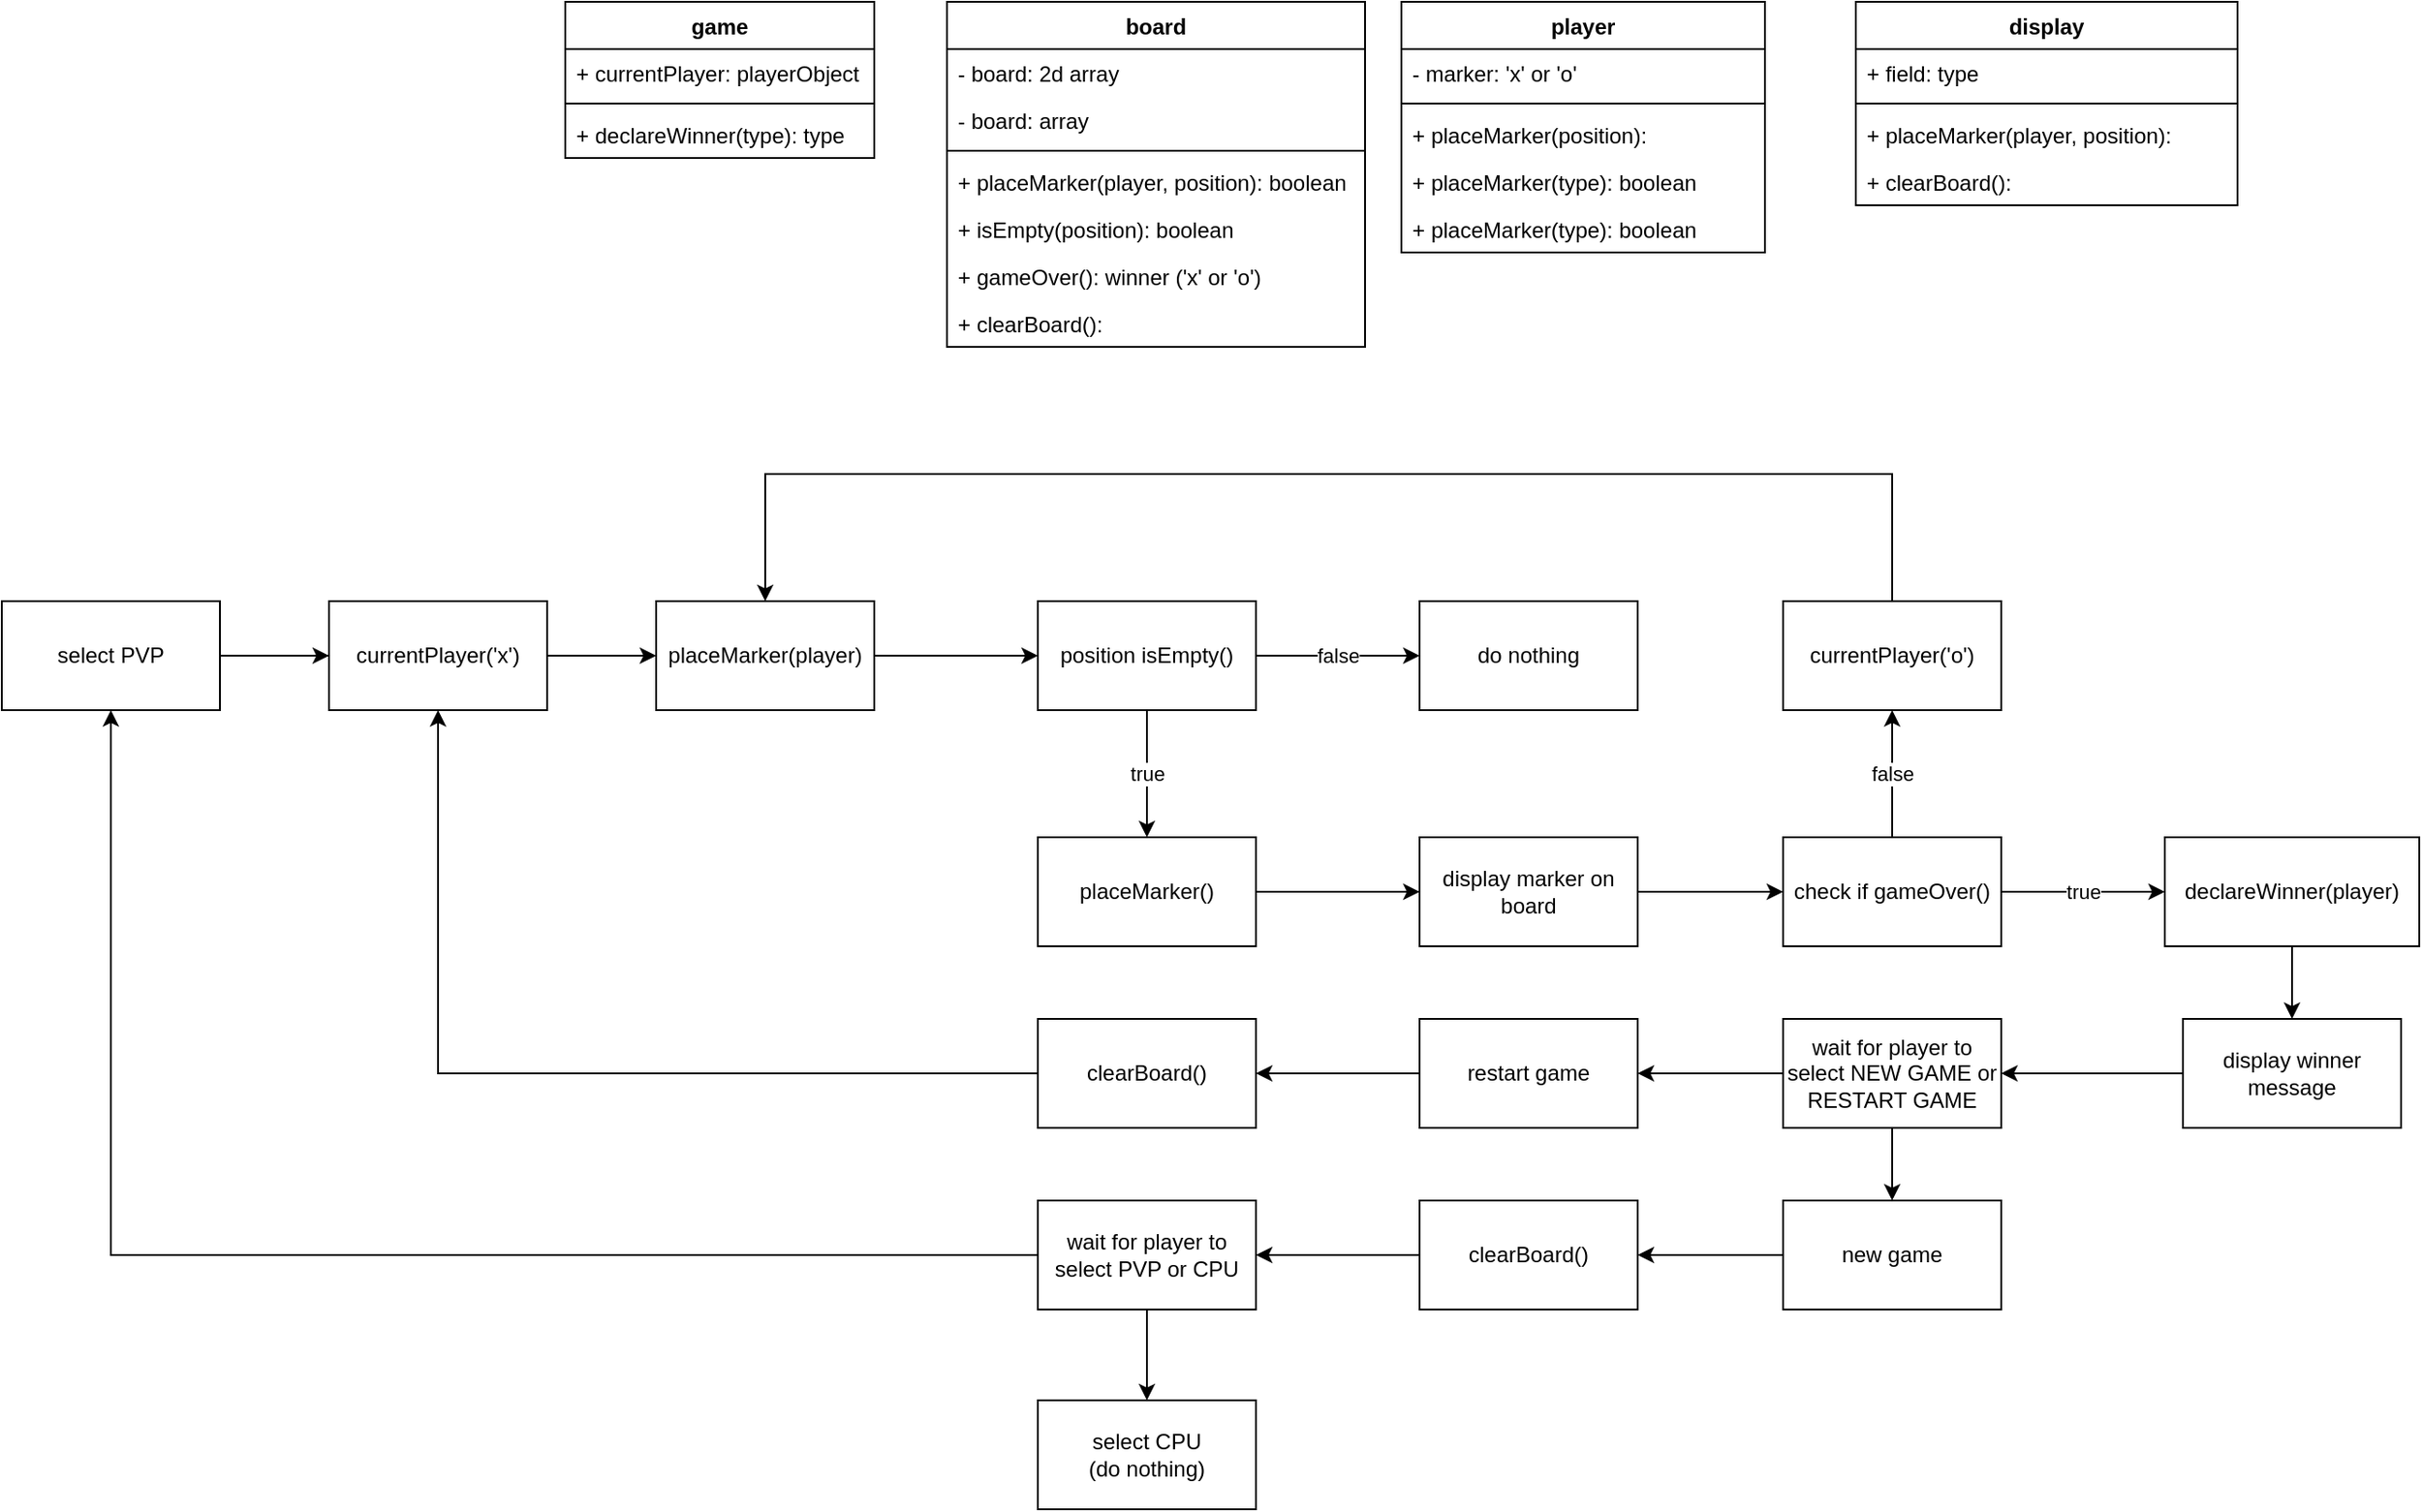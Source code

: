 <mxfile version="20.0.4" type="device"><diagram id="Qs37Ssz5usQm-zVT7Tnt" name="Page-1"><mxGraphModel dx="2062" dy="1026" grid="1" gridSize="10" guides="1" tooltips="1" connect="1" arrows="1" fold="1" page="1" pageScale="1" pageWidth="1600" pageHeight="900" math="0" shadow="0"><root><mxCell id="0"/><mxCell id="1" parent="0"/><mxCell id="TGMXV2UtBFg35R3BnDNP-1" value="board" style="swimlane;fontStyle=1;align=center;verticalAlign=top;childLayout=stackLayout;horizontal=1;startSize=26;horizontalStack=0;resizeParent=1;resizeParentMax=0;resizeLast=0;collapsible=1;marginBottom=0;" vertex="1" parent="1"><mxGeometry x="550" y="10" width="230" height="190" as="geometry"/></mxCell><mxCell id="TGMXV2UtBFg35R3BnDNP-2" value="- board: 2d array" style="text;strokeColor=none;fillColor=none;align=left;verticalAlign=top;spacingLeft=4;spacingRight=4;overflow=hidden;rotatable=0;points=[[0,0.5],[1,0.5]];portConstraint=eastwest;" vertex="1" parent="TGMXV2UtBFg35R3BnDNP-1"><mxGeometry y="26" width="230" height="26" as="geometry"/></mxCell><mxCell id="TGMXV2UtBFg35R3BnDNP-10" value="- board: array" style="text;strokeColor=none;fillColor=none;align=left;verticalAlign=top;spacingLeft=4;spacingRight=4;overflow=hidden;rotatable=0;points=[[0,0.5],[1,0.5]];portConstraint=eastwest;" vertex="1" parent="TGMXV2UtBFg35R3BnDNP-1"><mxGeometry y="52" width="230" height="26" as="geometry"/></mxCell><mxCell id="TGMXV2UtBFg35R3BnDNP-3" value="" style="line;strokeWidth=1;fillColor=none;align=left;verticalAlign=middle;spacingTop=-1;spacingLeft=3;spacingRight=3;rotatable=0;labelPosition=right;points=[];portConstraint=eastwest;" vertex="1" parent="TGMXV2UtBFg35R3BnDNP-1"><mxGeometry y="78" width="230" height="8" as="geometry"/></mxCell><mxCell id="TGMXV2UtBFg35R3BnDNP-4" value="+ placeMarker(player, position): boolean" style="text;strokeColor=none;fillColor=none;align=left;verticalAlign=top;spacingLeft=4;spacingRight=4;overflow=hidden;rotatable=0;points=[[0,0.5],[1,0.5]];portConstraint=eastwest;" vertex="1" parent="TGMXV2UtBFg35R3BnDNP-1"><mxGeometry y="86" width="230" height="26" as="geometry"/></mxCell><mxCell id="TGMXV2UtBFg35R3BnDNP-11" value="+ isEmpty(position): boolean" style="text;strokeColor=none;fillColor=none;align=left;verticalAlign=top;spacingLeft=4;spacingRight=4;overflow=hidden;rotatable=0;points=[[0,0.5],[1,0.5]];portConstraint=eastwest;" vertex="1" parent="TGMXV2UtBFg35R3BnDNP-1"><mxGeometry y="112" width="230" height="26" as="geometry"/></mxCell><mxCell id="TGMXV2UtBFg35R3BnDNP-26" value="+ gameOver(): winner ('x' or 'o')" style="text;strokeColor=none;fillColor=none;align=left;verticalAlign=top;spacingLeft=4;spacingRight=4;overflow=hidden;rotatable=0;points=[[0,0.5],[1,0.5]];portConstraint=eastwest;" vertex="1" parent="TGMXV2UtBFg35R3BnDNP-1"><mxGeometry y="138" width="230" height="26" as="geometry"/></mxCell><mxCell id="TGMXV2UtBFg35R3BnDNP-28" value="+ clearBoard(): " style="text;strokeColor=none;fillColor=none;align=left;verticalAlign=top;spacingLeft=4;spacingRight=4;overflow=hidden;rotatable=0;points=[[0,0.5],[1,0.5]];portConstraint=eastwest;" vertex="1" parent="TGMXV2UtBFg35R3BnDNP-1"><mxGeometry y="164" width="230" height="26" as="geometry"/></mxCell><mxCell id="TGMXV2UtBFg35R3BnDNP-12" value="player" style="swimlane;fontStyle=1;align=center;verticalAlign=top;childLayout=stackLayout;horizontal=1;startSize=26;horizontalStack=0;resizeParent=1;resizeParentMax=0;resizeLast=0;collapsible=1;marginBottom=0;" vertex="1" parent="1"><mxGeometry x="800" y="10" width="200" height="138" as="geometry"/></mxCell><mxCell id="TGMXV2UtBFg35R3BnDNP-13" value="- marker: 'x' or 'o'" style="text;strokeColor=none;fillColor=none;align=left;verticalAlign=top;spacingLeft=4;spacingRight=4;overflow=hidden;rotatable=0;points=[[0,0.5],[1,0.5]];portConstraint=eastwest;" vertex="1" parent="TGMXV2UtBFg35R3BnDNP-12"><mxGeometry y="26" width="200" height="26" as="geometry"/></mxCell><mxCell id="TGMXV2UtBFg35R3BnDNP-14" value="" style="line;strokeWidth=1;fillColor=none;align=left;verticalAlign=middle;spacingTop=-1;spacingLeft=3;spacingRight=3;rotatable=0;labelPosition=right;points=[];portConstraint=eastwest;" vertex="1" parent="TGMXV2UtBFg35R3BnDNP-12"><mxGeometry y="52" width="200" height="8" as="geometry"/></mxCell><mxCell id="TGMXV2UtBFg35R3BnDNP-15" value="+ placeMarker(position): " style="text;strokeColor=none;fillColor=none;align=left;verticalAlign=top;spacingLeft=4;spacingRight=4;overflow=hidden;rotatable=0;points=[[0,0.5],[1,0.5]];portConstraint=eastwest;" vertex="1" parent="TGMXV2UtBFg35R3BnDNP-12"><mxGeometry y="60" width="200" height="26" as="geometry"/></mxCell><mxCell id="TGMXV2UtBFg35R3BnDNP-16" value="+ placeMarker(type): boolean" style="text;strokeColor=none;fillColor=none;align=left;verticalAlign=top;spacingLeft=4;spacingRight=4;overflow=hidden;rotatable=0;points=[[0,0.5],[1,0.5]];portConstraint=eastwest;" vertex="1" parent="TGMXV2UtBFg35R3BnDNP-12"><mxGeometry y="86" width="200" height="26" as="geometry"/></mxCell><mxCell id="TGMXV2UtBFg35R3BnDNP-17" value="+ placeMarker(type): boolean" style="text;strokeColor=none;fillColor=none;align=left;verticalAlign=top;spacingLeft=4;spacingRight=4;overflow=hidden;rotatable=0;points=[[0,0.5],[1,0.5]];portConstraint=eastwest;" vertex="1" parent="TGMXV2UtBFg35R3BnDNP-12"><mxGeometry y="112" width="200" height="26" as="geometry"/></mxCell><mxCell id="TGMXV2UtBFg35R3BnDNP-18" value="display" style="swimlane;fontStyle=1;align=center;verticalAlign=top;childLayout=stackLayout;horizontal=1;startSize=26;horizontalStack=0;resizeParent=1;resizeParentMax=0;resizeLast=0;collapsible=1;marginBottom=0;" vertex="1" parent="1"><mxGeometry x="1050" y="10" width="210" height="112" as="geometry"/></mxCell><mxCell id="TGMXV2UtBFg35R3BnDNP-19" value="+ field: type" style="text;strokeColor=none;fillColor=none;align=left;verticalAlign=top;spacingLeft=4;spacingRight=4;overflow=hidden;rotatable=0;points=[[0,0.5],[1,0.5]];portConstraint=eastwest;" vertex="1" parent="TGMXV2UtBFg35R3BnDNP-18"><mxGeometry y="26" width="210" height="26" as="geometry"/></mxCell><mxCell id="TGMXV2UtBFg35R3BnDNP-20" value="" style="line;strokeWidth=1;fillColor=none;align=left;verticalAlign=middle;spacingTop=-1;spacingLeft=3;spacingRight=3;rotatable=0;labelPosition=right;points=[];portConstraint=eastwest;" vertex="1" parent="TGMXV2UtBFg35R3BnDNP-18"><mxGeometry y="52" width="210" height="8" as="geometry"/></mxCell><mxCell id="TGMXV2UtBFg35R3BnDNP-21" value="+ placeMarker(player, position): " style="text;strokeColor=none;fillColor=none;align=left;verticalAlign=top;spacingLeft=4;spacingRight=4;overflow=hidden;rotatable=0;points=[[0,0.5],[1,0.5]];portConstraint=eastwest;" vertex="1" parent="TGMXV2UtBFg35R3BnDNP-18"><mxGeometry y="60" width="210" height="26" as="geometry"/></mxCell><mxCell id="TGMXV2UtBFg35R3BnDNP-27" value="+ clearBoard(): " style="text;strokeColor=none;fillColor=none;align=left;verticalAlign=top;spacingLeft=4;spacingRight=4;overflow=hidden;rotatable=0;points=[[0,0.5],[1,0.5]];portConstraint=eastwest;" vertex="1" parent="TGMXV2UtBFg35R3BnDNP-18"><mxGeometry y="86" width="210" height="26" as="geometry"/></mxCell><mxCell id="TGMXV2UtBFg35R3BnDNP-22" value="game" style="swimlane;fontStyle=1;align=center;verticalAlign=top;childLayout=stackLayout;horizontal=1;startSize=26;horizontalStack=0;resizeParent=1;resizeParentMax=0;resizeLast=0;collapsible=1;marginBottom=0;" vertex="1" parent="1"><mxGeometry x="340" y="10" width="170" height="86" as="geometry"/></mxCell><mxCell id="TGMXV2UtBFg35R3BnDNP-23" value="+ currentPlayer: playerObject" style="text;strokeColor=none;fillColor=none;align=left;verticalAlign=top;spacingLeft=4;spacingRight=4;overflow=hidden;rotatable=0;points=[[0,0.5],[1,0.5]];portConstraint=eastwest;" vertex="1" parent="TGMXV2UtBFg35R3BnDNP-22"><mxGeometry y="26" width="170" height="26" as="geometry"/></mxCell><mxCell id="TGMXV2UtBFg35R3BnDNP-24" value="" style="line;strokeWidth=1;fillColor=none;align=left;verticalAlign=middle;spacingTop=-1;spacingLeft=3;spacingRight=3;rotatable=0;labelPosition=right;points=[];portConstraint=eastwest;" vertex="1" parent="TGMXV2UtBFg35R3BnDNP-22"><mxGeometry y="52" width="170" height="8" as="geometry"/></mxCell><mxCell id="TGMXV2UtBFg35R3BnDNP-25" value="+ declareWinner(type): type" style="text;strokeColor=none;fillColor=none;align=left;verticalAlign=top;spacingLeft=4;spacingRight=4;overflow=hidden;rotatable=0;points=[[0,0.5],[1,0.5]];portConstraint=eastwest;" vertex="1" parent="TGMXV2UtBFg35R3BnDNP-22"><mxGeometry y="60" width="170" height="26" as="geometry"/></mxCell><mxCell id="TGMXV2UtBFg35R3BnDNP-31" style="edgeStyle=orthogonalEdgeStyle;rounded=0;orthogonalLoop=1;jettySize=auto;html=1;startArrow=none;" edge="1" parent="1" source="TGMXV2UtBFg35R3BnDNP-42" target="TGMXV2UtBFg35R3BnDNP-30"><mxGeometry relative="1" as="geometry"/></mxCell><mxCell id="TGMXV2UtBFg35R3BnDNP-43" style="edgeStyle=orthogonalEdgeStyle;rounded=0;orthogonalLoop=1;jettySize=auto;html=1;" edge="1" parent="1" source="TGMXV2UtBFg35R3BnDNP-29" target="TGMXV2UtBFg35R3BnDNP-42"><mxGeometry relative="1" as="geometry"/></mxCell><mxCell id="TGMXV2UtBFg35R3BnDNP-29" value="select PVP" style="rounded=0;whiteSpace=wrap;html=1;" vertex="1" parent="1"><mxGeometry x="30" y="340" width="120" height="60" as="geometry"/></mxCell><mxCell id="TGMXV2UtBFg35R3BnDNP-33" style="edgeStyle=orthogonalEdgeStyle;rounded=0;orthogonalLoop=1;jettySize=auto;html=1;" edge="1" parent="1" source="TGMXV2UtBFg35R3BnDNP-30" target="TGMXV2UtBFg35R3BnDNP-32"><mxGeometry relative="1" as="geometry"/></mxCell><mxCell id="TGMXV2UtBFg35R3BnDNP-30" value="placeMarker(player)" style="rounded=0;whiteSpace=wrap;html=1;" vertex="1" parent="1"><mxGeometry x="390" y="340" width="120" height="60" as="geometry"/></mxCell><mxCell id="TGMXV2UtBFg35R3BnDNP-36" value="&lt;div&gt;false&lt;/div&gt;" style="edgeStyle=orthogonalEdgeStyle;rounded=0;orthogonalLoop=1;jettySize=auto;html=1;" edge="1" parent="1" source="TGMXV2UtBFg35R3BnDNP-32" target="TGMXV2UtBFg35R3BnDNP-35"><mxGeometry relative="1" as="geometry"/></mxCell><mxCell id="TGMXV2UtBFg35R3BnDNP-38" value="true" style="edgeStyle=orthogonalEdgeStyle;rounded=0;orthogonalLoop=1;jettySize=auto;html=1;" edge="1" parent="1" source="TGMXV2UtBFg35R3BnDNP-32" target="TGMXV2UtBFg35R3BnDNP-37"><mxGeometry relative="1" as="geometry"/></mxCell><mxCell id="TGMXV2UtBFg35R3BnDNP-32" value="position isEmpty()" style="rounded=0;whiteSpace=wrap;html=1;" vertex="1" parent="1"><mxGeometry x="600" y="340" width="120" height="60" as="geometry"/></mxCell><mxCell id="TGMXV2UtBFg35R3BnDNP-40" style="edgeStyle=orthogonalEdgeStyle;rounded=0;orthogonalLoop=1;jettySize=auto;html=1;" edge="1" parent="1" source="TGMXV2UtBFg35R3BnDNP-37" target="TGMXV2UtBFg35R3BnDNP-39"><mxGeometry relative="1" as="geometry"/></mxCell><mxCell id="TGMXV2UtBFg35R3BnDNP-46" style="edgeStyle=orthogonalEdgeStyle;rounded=0;orthogonalLoop=1;jettySize=auto;html=1;startArrow=none;" edge="1" parent="1" source="TGMXV2UtBFg35R3BnDNP-39" target="TGMXV2UtBFg35R3BnDNP-45"><mxGeometry relative="1" as="geometry"/></mxCell><mxCell id="TGMXV2UtBFg35R3BnDNP-37" value="placeMarker()" style="rounded=0;whiteSpace=wrap;html=1;" vertex="1" parent="1"><mxGeometry x="600" y="470" width="120" height="60" as="geometry"/></mxCell><mxCell id="TGMXV2UtBFg35R3BnDNP-49" value="false" style="edgeStyle=orthogonalEdgeStyle;rounded=0;orthogonalLoop=1;jettySize=auto;html=1;" edge="1" parent="1" source="TGMXV2UtBFg35R3BnDNP-45" target="TGMXV2UtBFg35R3BnDNP-48"><mxGeometry relative="1" as="geometry"/></mxCell><mxCell id="TGMXV2UtBFg35R3BnDNP-52" value="true" style="edgeStyle=orthogonalEdgeStyle;rounded=0;orthogonalLoop=1;jettySize=auto;html=1;" edge="1" parent="1" source="TGMXV2UtBFg35R3BnDNP-45" target="TGMXV2UtBFg35R3BnDNP-50"><mxGeometry relative="1" as="geometry"/></mxCell><mxCell id="TGMXV2UtBFg35R3BnDNP-45" value="check if gameOver()" style="rounded=0;whiteSpace=wrap;html=1;" vertex="1" parent="1"><mxGeometry x="1010" y="470" width="120" height="60" as="geometry"/></mxCell><mxCell id="TGMXV2UtBFg35R3BnDNP-56" value="" style="edgeStyle=orthogonalEdgeStyle;rounded=0;orthogonalLoop=1;jettySize=auto;html=1;" edge="1" parent="1" source="TGMXV2UtBFg35R3BnDNP-50" target="TGMXV2UtBFg35R3BnDNP-55"><mxGeometry relative="1" as="geometry"/></mxCell><mxCell id="TGMXV2UtBFg35R3BnDNP-50" value="declareWinner(player)" style="rounded=0;whiteSpace=wrap;html=1;" vertex="1" parent="1"><mxGeometry x="1220" y="470" width="140" height="60" as="geometry"/></mxCell><mxCell id="TGMXV2UtBFg35R3BnDNP-51" style="edgeStyle=orthogonalEdgeStyle;rounded=0;orthogonalLoop=1;jettySize=auto;html=1;" edge="1" parent="1" source="TGMXV2UtBFg35R3BnDNP-48" target="TGMXV2UtBFg35R3BnDNP-30"><mxGeometry relative="1" as="geometry"><mxPoint x="950" y="290" as="targetPoint"/><Array as="points"><mxPoint x="1070" y="270"/><mxPoint x="450" y="270"/></Array></mxGeometry></mxCell><mxCell id="TGMXV2UtBFg35R3BnDNP-48" value="currentPlayer('o')" style="rounded=0;whiteSpace=wrap;html=1;" vertex="1" parent="1"><mxGeometry x="1010" y="340" width="120" height="60" as="geometry"/></mxCell><mxCell id="TGMXV2UtBFg35R3BnDNP-35" value="do nothing" style="rounded=0;whiteSpace=wrap;html=1;" vertex="1" parent="1"><mxGeometry x="810" y="340" width="120" height="60" as="geometry"/></mxCell><mxCell id="TGMXV2UtBFg35R3BnDNP-42" value="currentPlayer('x')" style="rounded=0;whiteSpace=wrap;html=1;" vertex="1" parent="1"><mxGeometry x="210" y="340" width="120" height="60" as="geometry"/></mxCell><mxCell id="TGMXV2UtBFg35R3BnDNP-44" value="" style="edgeStyle=orthogonalEdgeStyle;rounded=0;orthogonalLoop=1;jettySize=auto;html=1;endArrow=none;" edge="1" parent="1" source="TGMXV2UtBFg35R3BnDNP-29" target="TGMXV2UtBFg35R3BnDNP-42"><mxGeometry relative="1" as="geometry"><mxPoint x="150" y="370" as="sourcePoint"/><mxPoint x="380" y="370" as="targetPoint"/></mxGeometry></mxCell><mxCell id="TGMXV2UtBFg35R3BnDNP-39" value="&lt;div&gt;display marker on board&lt;/div&gt;" style="rounded=0;whiteSpace=wrap;html=1;" vertex="1" parent="1"><mxGeometry x="810" y="470" width="120" height="60" as="geometry"/></mxCell><mxCell id="TGMXV2UtBFg35R3BnDNP-47" value="" style="edgeStyle=orthogonalEdgeStyle;rounded=0;orthogonalLoop=1;jettySize=auto;html=1;endArrow=none;" edge="1" parent="1" source="TGMXV2UtBFg35R3BnDNP-37" target="TGMXV2UtBFg35R3BnDNP-39"><mxGeometry relative="1" as="geometry"><mxPoint x="720" y="500" as="sourcePoint"/><mxPoint x="910" y="500" as="targetPoint"/></mxGeometry></mxCell><mxCell id="TGMXV2UtBFg35R3BnDNP-58" value="" style="edgeStyle=orthogonalEdgeStyle;rounded=0;orthogonalLoop=1;jettySize=auto;html=1;" edge="1" parent="1" source="TGMXV2UtBFg35R3BnDNP-55" target="TGMXV2UtBFg35R3BnDNP-57"><mxGeometry relative="1" as="geometry"/></mxCell><mxCell id="TGMXV2UtBFg35R3BnDNP-55" value="display winner message" style="whiteSpace=wrap;html=1;rounded=0;" vertex="1" parent="1"><mxGeometry x="1230" y="570" width="120" height="60" as="geometry"/></mxCell><mxCell id="TGMXV2UtBFg35R3BnDNP-60" value="" style="edgeStyle=orthogonalEdgeStyle;rounded=0;orthogonalLoop=1;jettySize=auto;html=1;" edge="1" parent="1" source="TGMXV2UtBFg35R3BnDNP-57" target="TGMXV2UtBFg35R3BnDNP-59"><mxGeometry relative="1" as="geometry"/></mxCell><mxCell id="TGMXV2UtBFg35R3BnDNP-65" value="" style="edgeStyle=orthogonalEdgeStyle;rounded=0;orthogonalLoop=1;jettySize=auto;html=1;" edge="1" parent="1" source="TGMXV2UtBFg35R3BnDNP-57" target="TGMXV2UtBFg35R3BnDNP-64"><mxGeometry relative="1" as="geometry"/></mxCell><mxCell id="TGMXV2UtBFg35R3BnDNP-57" value="wait for player to select NEW GAME or RESTART GAME" style="whiteSpace=wrap;html=1;rounded=0;" vertex="1" parent="1"><mxGeometry x="1010" y="570" width="120" height="60" as="geometry"/></mxCell><mxCell id="TGMXV2UtBFg35R3BnDNP-62" value="" style="edgeStyle=orthogonalEdgeStyle;rounded=0;orthogonalLoop=1;jettySize=auto;html=1;" edge="1" parent="1" source="TGMXV2UtBFg35R3BnDNP-59" target="TGMXV2UtBFg35R3BnDNP-61"><mxGeometry relative="1" as="geometry"/></mxCell><mxCell id="TGMXV2UtBFg35R3BnDNP-59" value="restart game" style="whiteSpace=wrap;html=1;rounded=0;" vertex="1" parent="1"><mxGeometry x="810" y="570" width="120" height="60" as="geometry"/></mxCell><mxCell id="TGMXV2UtBFg35R3BnDNP-63" style="edgeStyle=orthogonalEdgeStyle;rounded=0;orthogonalLoop=1;jettySize=auto;html=1;" edge="1" parent="1" source="TGMXV2UtBFg35R3BnDNP-61" target="TGMXV2UtBFg35R3BnDNP-42"><mxGeometry relative="1" as="geometry"/></mxCell><mxCell id="TGMXV2UtBFg35R3BnDNP-61" value="clearBoard()" style="whiteSpace=wrap;html=1;rounded=0;" vertex="1" parent="1"><mxGeometry x="600" y="570" width="120" height="60" as="geometry"/></mxCell><mxCell id="TGMXV2UtBFg35R3BnDNP-67" value="" style="edgeStyle=orthogonalEdgeStyle;rounded=0;orthogonalLoop=1;jettySize=auto;html=1;" edge="1" parent="1" source="TGMXV2UtBFg35R3BnDNP-64" target="TGMXV2UtBFg35R3BnDNP-66"><mxGeometry relative="1" as="geometry"/></mxCell><mxCell id="TGMXV2UtBFg35R3BnDNP-64" value="new game" style="whiteSpace=wrap;html=1;rounded=0;" vertex="1" parent="1"><mxGeometry x="1010" y="670" width="120" height="60" as="geometry"/></mxCell><mxCell id="TGMXV2UtBFg35R3BnDNP-69" value="" style="edgeStyle=orthogonalEdgeStyle;rounded=0;orthogonalLoop=1;jettySize=auto;html=1;" edge="1" parent="1" source="TGMXV2UtBFg35R3BnDNP-66" target="TGMXV2UtBFg35R3BnDNP-68"><mxGeometry relative="1" as="geometry"/></mxCell><mxCell id="TGMXV2UtBFg35R3BnDNP-66" value="clearBoard()" style="whiteSpace=wrap;html=1;rounded=0;" vertex="1" parent="1"><mxGeometry x="810" y="670" width="120" height="60" as="geometry"/></mxCell><mxCell id="TGMXV2UtBFg35R3BnDNP-70" style="edgeStyle=orthogonalEdgeStyle;rounded=0;orthogonalLoop=1;jettySize=auto;html=1;" edge="1" parent="1" source="TGMXV2UtBFg35R3BnDNP-68" target="TGMXV2UtBFg35R3BnDNP-29"><mxGeometry relative="1" as="geometry"/></mxCell><mxCell id="TGMXV2UtBFg35R3BnDNP-75" value="" style="edgeStyle=orthogonalEdgeStyle;rounded=0;orthogonalLoop=1;jettySize=auto;html=1;" edge="1" parent="1" source="TGMXV2UtBFg35R3BnDNP-68" target="TGMXV2UtBFg35R3BnDNP-74"><mxGeometry relative="1" as="geometry"/></mxCell><mxCell id="TGMXV2UtBFg35R3BnDNP-68" value="wait for player to select PVP or CPU" style="whiteSpace=wrap;html=1;rounded=0;" vertex="1" parent="1"><mxGeometry x="600" y="670" width="120" height="60" as="geometry"/></mxCell><mxCell id="TGMXV2UtBFg35R3BnDNP-74" value="&lt;div&gt;select CPU&lt;/div&gt;&lt;div&gt;(do nothing)&lt;br&gt;&lt;/div&gt;" style="whiteSpace=wrap;html=1;rounded=0;" vertex="1" parent="1"><mxGeometry x="600" y="780" width="120" height="60" as="geometry"/></mxCell></root></mxGraphModel></diagram></mxfile>
